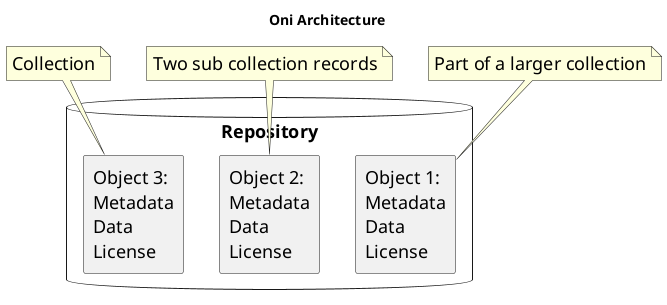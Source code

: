 
@startuml
skinparam defaultFontSize 18
title: Oni Architecture


database "Repository" as repo {
    rectangle "Object 1:\nMetadata\nData\nLicense" as ro1 {

    }
    rectangle "Object 2:\nMetadata\nData\nLicense"  as ro2 {
        
    }
   rectangle "Object 3:\nMetadata\nData\nLicense" as ro3 {
        
    }
}

note top of ro3: Collection
note top of ro2: Two sub collection records
note top of ro1: Part of a larger collection



@enduml

@startuml

database "Index" {
rectangle "Data & License index" as ii {

}
rectangle "Discovery Index" as ai {

}
}

database ".......... OCFL Repo .............. \n\n\n\n\n\n\n\n\n\n\n\n" as repo {
    
}

rectangle "Indexer" {

}

rectangle "Config" as conf {

}

Indexer -up-> repo : Scan objects
Indexer -> conf : Consume
Indexer -up-> Index : Write

rectangle "API" {
    [item/] as iapi
    [query/] as qapi
    [license filter] as lic

}

cloud "Authentication and Authorizatio Services" as auth {
    [CILogon]
    [Mukurtu]
    [...]

}

rectangle "UI" {
  
}
lic -> auth : Get user's group/license holdings
UI --down--> qapi : Construct views
UI --down--> iapi : Get data for viewing
iapi --down-> ii : Consult for get requests\nfor Objects and files
qapi --down-> ai : Consult for queries / views\n*with license filter

API --down->  repo : Read

@enduml
